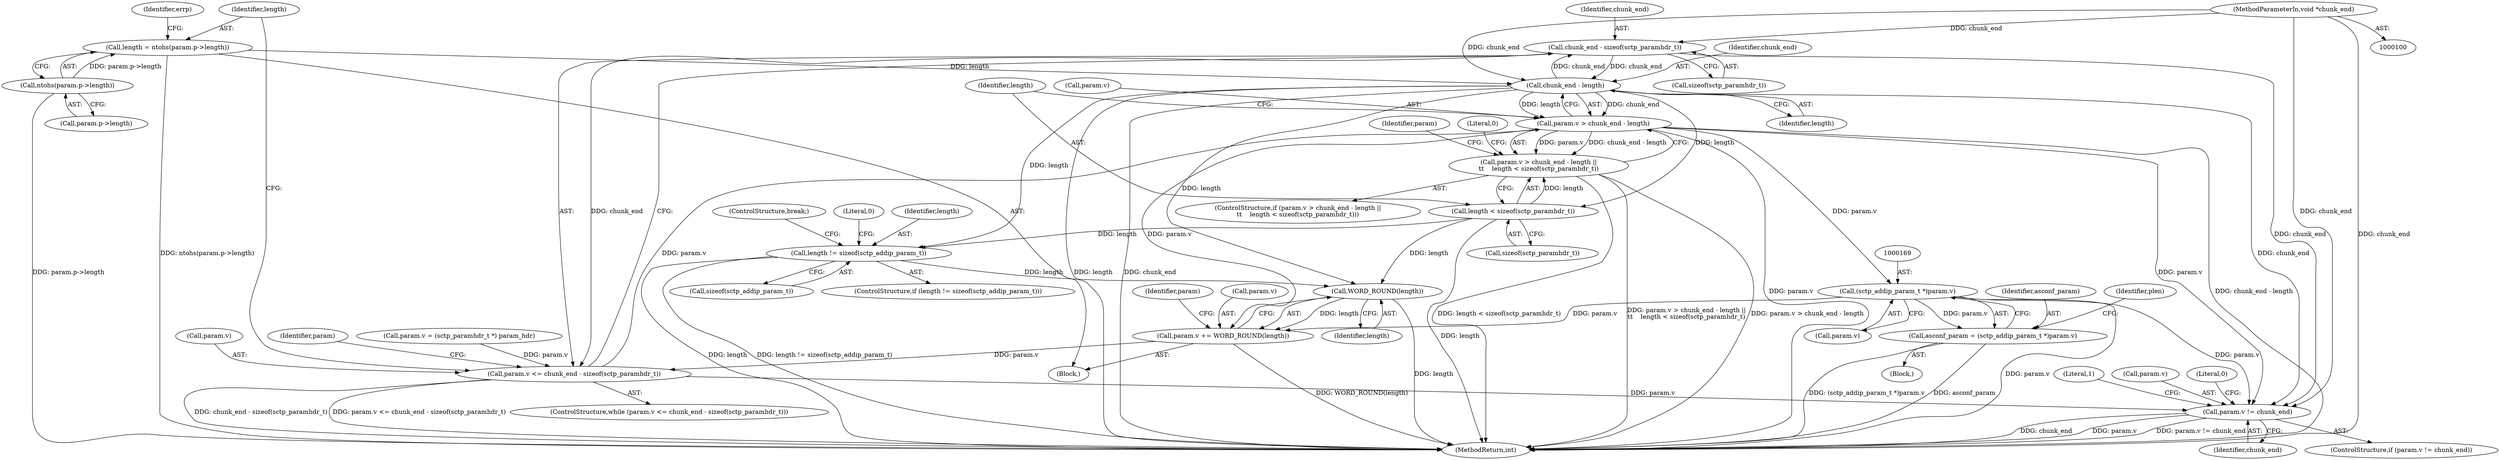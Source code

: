 digraph "1_linux_9de7922bc709eee2f609cd01d98aaedc4cf5ea74_0@API" {
"1000122" [label="(Call,chunk_end - sizeof(sctp_paramhdr_t))"];
"1000147" [label="(Call,chunk_end - length)"];
"1000122" [label="(Call,chunk_end - sizeof(sctp_paramhdr_t))"];
"1000103" [label="(MethodParameterIn,void *chunk_end)"];
"1000127" [label="(Call,length = ntohs(param.p->length))"];
"1000129" [label="(Call,ntohs(param.p->length))"];
"1000118" [label="(Call,param.v <= chunk_end - sizeof(sctp_paramhdr_t))"];
"1000143" [label="(Call,param.v > chunk_end - length)"];
"1000142" [label="(Call,param.v > chunk_end - length ||\n\t\t    length < sizeof(sctp_paramhdr_t))"];
"1000168" [label="(Call,(sctp_addip_param_t *)param.v)"];
"1000166" [label="(Call,asconf_param = (sctp_addip_param_t *)param.v)"];
"1000204" [label="(Call,param.v += WORD_ROUND(length))"];
"1000211" [label="(Call,param.v != chunk_end)"];
"1000150" [label="(Call,length < sizeof(sctp_paramhdr_t))"];
"1000195" [label="(Call,length != sizeof(sctp_addip_param_t))"];
"1000208" [label="(Call,WORD_ROUND(length))"];
"1000123" [label="(Identifier,chunk_end)"];
"1000130" [label="(Call,param.p->length)"];
"1000219" [label="(Literal,1)"];
"1000142" [label="(Call,param.v > chunk_end - length ||\n\t\t    length < sizeof(sctp_paramhdr_t))"];
"1000209" [label="(Identifier,length)"];
"1000119" [label="(Call,param.v)"];
"1000212" [label="(Call,param.v)"];
"1000170" [label="(Call,param.v)"];
"1000137" [label="(Identifier,errp)"];
"1000150" [label="(Call,length < sizeof(sctp_paramhdr_t))"];
"1000122" [label="(Call,chunk_end - sizeof(sctp_paramhdr_t))"];
"1000155" [label="(Literal,0)"];
"1000197" [label="(Call,sizeof(sctp_addip_param_t))"];
"1000168" [label="(Call,(sctp_addip_param_t *)param.v)"];
"1000204" [label="(Call,param.v += WORD_ROUND(length))"];
"1000144" [label="(Call,param.v)"];
"1000162" [label="(Block,)"];
"1000124" [label="(Call,sizeof(sctp_paramhdr_t))"];
"1000143" [label="(Call,param.v > chunk_end - length)"];
"1000147" [label="(Call,chunk_end - length)"];
"1000166" [label="(Call,asconf_param = (sctp_addip_param_t *)param.v)"];
"1000126" [label="(Block,)"];
"1000152" [label="(Call,sizeof(sctp_paramhdr_t))"];
"1000127" [label="(Call,length = ntohs(param.p->length))"];
"1000194" [label="(ControlStructure,if (length != sizeof(sctp_addip_param_t)))"];
"1000148" [label="(Identifier,chunk_end)"];
"1000159" [label="(Identifier,param)"];
"1000167" [label="(Identifier,asconf_param)"];
"1000117" [label="(ControlStructure,while (param.v <= chunk_end - sizeof(sctp_paramhdr_t)))"];
"1000195" [label="(Call,length != sizeof(sctp_addip_param_t))"];
"1000196" [label="(Identifier,length)"];
"1000174" [label="(Identifier,plen)"];
"1000220" [label="(MethodReturn,int)"];
"1000208" [label="(Call,WORD_ROUND(length))"];
"1000128" [label="(Identifier,length)"];
"1000211" [label="(Call,param.v != chunk_end)"];
"1000213" [label="(Identifier,param)"];
"1000120" [label="(Identifier,param)"];
"1000149" [label="(Identifier,length)"];
"1000215" [label="(Identifier,chunk_end)"];
"1000151" [label="(Identifier,length)"];
"1000110" [label="(Call,param.v = (sctp_paramhdr_t *) param_hdr)"];
"1000205" [label="(Call,param.v)"];
"1000141" [label="(ControlStructure,if (param.v > chunk_end - length ||\n\t\t    length < sizeof(sctp_paramhdr_t)))"];
"1000129" [label="(Call,ntohs(param.p->length))"];
"1000201" [label="(ControlStructure,break;)"];
"1000118" [label="(Call,param.v <= chunk_end - sizeof(sctp_paramhdr_t))"];
"1000200" [label="(Literal,0)"];
"1000103" [label="(MethodParameterIn,void *chunk_end)"];
"1000210" [label="(ControlStructure,if (param.v != chunk_end))"];
"1000217" [label="(Literal,0)"];
"1000122" -> "1000118"  [label="AST: "];
"1000122" -> "1000124"  [label="CFG: "];
"1000123" -> "1000122"  [label="AST: "];
"1000124" -> "1000122"  [label="AST: "];
"1000118" -> "1000122"  [label="CFG: "];
"1000122" -> "1000118"  [label="DDG: chunk_end"];
"1000147" -> "1000122"  [label="DDG: chunk_end"];
"1000103" -> "1000122"  [label="DDG: chunk_end"];
"1000122" -> "1000147"  [label="DDG: chunk_end"];
"1000122" -> "1000211"  [label="DDG: chunk_end"];
"1000147" -> "1000143"  [label="AST: "];
"1000147" -> "1000149"  [label="CFG: "];
"1000148" -> "1000147"  [label="AST: "];
"1000149" -> "1000147"  [label="AST: "];
"1000143" -> "1000147"  [label="CFG: "];
"1000147" -> "1000220"  [label="DDG: length"];
"1000147" -> "1000220"  [label="DDG: chunk_end"];
"1000147" -> "1000143"  [label="DDG: chunk_end"];
"1000147" -> "1000143"  [label="DDG: length"];
"1000103" -> "1000147"  [label="DDG: chunk_end"];
"1000127" -> "1000147"  [label="DDG: length"];
"1000147" -> "1000150"  [label="DDG: length"];
"1000147" -> "1000195"  [label="DDG: length"];
"1000147" -> "1000208"  [label="DDG: length"];
"1000147" -> "1000211"  [label="DDG: chunk_end"];
"1000103" -> "1000100"  [label="AST: "];
"1000103" -> "1000220"  [label="DDG: chunk_end"];
"1000103" -> "1000211"  [label="DDG: chunk_end"];
"1000127" -> "1000126"  [label="AST: "];
"1000127" -> "1000129"  [label="CFG: "];
"1000128" -> "1000127"  [label="AST: "];
"1000129" -> "1000127"  [label="AST: "];
"1000137" -> "1000127"  [label="CFG: "];
"1000127" -> "1000220"  [label="DDG: ntohs(param.p->length)"];
"1000129" -> "1000127"  [label="DDG: param.p->length"];
"1000129" -> "1000130"  [label="CFG: "];
"1000130" -> "1000129"  [label="AST: "];
"1000129" -> "1000220"  [label="DDG: param.p->length"];
"1000118" -> "1000117"  [label="AST: "];
"1000119" -> "1000118"  [label="AST: "];
"1000128" -> "1000118"  [label="CFG: "];
"1000213" -> "1000118"  [label="CFG: "];
"1000118" -> "1000220"  [label="DDG: param.v <= chunk_end - sizeof(sctp_paramhdr_t)"];
"1000118" -> "1000220"  [label="DDG: chunk_end - sizeof(sctp_paramhdr_t)"];
"1000204" -> "1000118"  [label="DDG: param.v"];
"1000110" -> "1000118"  [label="DDG: param.v"];
"1000118" -> "1000143"  [label="DDG: param.v"];
"1000118" -> "1000211"  [label="DDG: param.v"];
"1000143" -> "1000142"  [label="AST: "];
"1000144" -> "1000143"  [label="AST: "];
"1000151" -> "1000143"  [label="CFG: "];
"1000142" -> "1000143"  [label="CFG: "];
"1000143" -> "1000220"  [label="DDG: param.v"];
"1000143" -> "1000220"  [label="DDG: chunk_end - length"];
"1000143" -> "1000142"  [label="DDG: param.v"];
"1000143" -> "1000142"  [label="DDG: chunk_end - length"];
"1000143" -> "1000168"  [label="DDG: param.v"];
"1000143" -> "1000204"  [label="DDG: param.v"];
"1000143" -> "1000211"  [label="DDG: param.v"];
"1000142" -> "1000141"  [label="AST: "];
"1000142" -> "1000150"  [label="CFG: "];
"1000150" -> "1000142"  [label="AST: "];
"1000155" -> "1000142"  [label="CFG: "];
"1000159" -> "1000142"  [label="CFG: "];
"1000142" -> "1000220"  [label="DDG: param.v > chunk_end - length ||\n\t\t    length < sizeof(sctp_paramhdr_t)"];
"1000142" -> "1000220"  [label="DDG: param.v > chunk_end - length"];
"1000142" -> "1000220"  [label="DDG: length < sizeof(sctp_paramhdr_t)"];
"1000150" -> "1000142"  [label="DDG: length"];
"1000168" -> "1000166"  [label="AST: "];
"1000168" -> "1000170"  [label="CFG: "];
"1000169" -> "1000168"  [label="AST: "];
"1000170" -> "1000168"  [label="AST: "];
"1000166" -> "1000168"  [label="CFG: "];
"1000168" -> "1000220"  [label="DDG: param.v"];
"1000168" -> "1000166"  [label="DDG: param.v"];
"1000168" -> "1000204"  [label="DDG: param.v"];
"1000168" -> "1000211"  [label="DDG: param.v"];
"1000166" -> "1000162"  [label="AST: "];
"1000167" -> "1000166"  [label="AST: "];
"1000174" -> "1000166"  [label="CFG: "];
"1000166" -> "1000220"  [label="DDG: (sctp_addip_param_t *)param.v"];
"1000166" -> "1000220"  [label="DDG: asconf_param"];
"1000204" -> "1000126"  [label="AST: "];
"1000204" -> "1000208"  [label="CFG: "];
"1000205" -> "1000204"  [label="AST: "];
"1000208" -> "1000204"  [label="AST: "];
"1000120" -> "1000204"  [label="CFG: "];
"1000204" -> "1000220"  [label="DDG: WORD_ROUND(length)"];
"1000208" -> "1000204"  [label="DDG: length"];
"1000211" -> "1000210"  [label="AST: "];
"1000211" -> "1000215"  [label="CFG: "];
"1000212" -> "1000211"  [label="AST: "];
"1000215" -> "1000211"  [label="AST: "];
"1000217" -> "1000211"  [label="CFG: "];
"1000219" -> "1000211"  [label="CFG: "];
"1000211" -> "1000220"  [label="DDG: param.v"];
"1000211" -> "1000220"  [label="DDG: param.v != chunk_end"];
"1000211" -> "1000220"  [label="DDG: chunk_end"];
"1000150" -> "1000152"  [label="CFG: "];
"1000151" -> "1000150"  [label="AST: "];
"1000152" -> "1000150"  [label="AST: "];
"1000150" -> "1000220"  [label="DDG: length"];
"1000150" -> "1000195"  [label="DDG: length"];
"1000150" -> "1000208"  [label="DDG: length"];
"1000195" -> "1000194"  [label="AST: "];
"1000195" -> "1000197"  [label="CFG: "];
"1000196" -> "1000195"  [label="AST: "];
"1000197" -> "1000195"  [label="AST: "];
"1000200" -> "1000195"  [label="CFG: "];
"1000201" -> "1000195"  [label="CFG: "];
"1000195" -> "1000220"  [label="DDG: length"];
"1000195" -> "1000220"  [label="DDG: length != sizeof(sctp_addip_param_t)"];
"1000195" -> "1000208"  [label="DDG: length"];
"1000208" -> "1000209"  [label="CFG: "];
"1000209" -> "1000208"  [label="AST: "];
"1000208" -> "1000220"  [label="DDG: length"];
}
